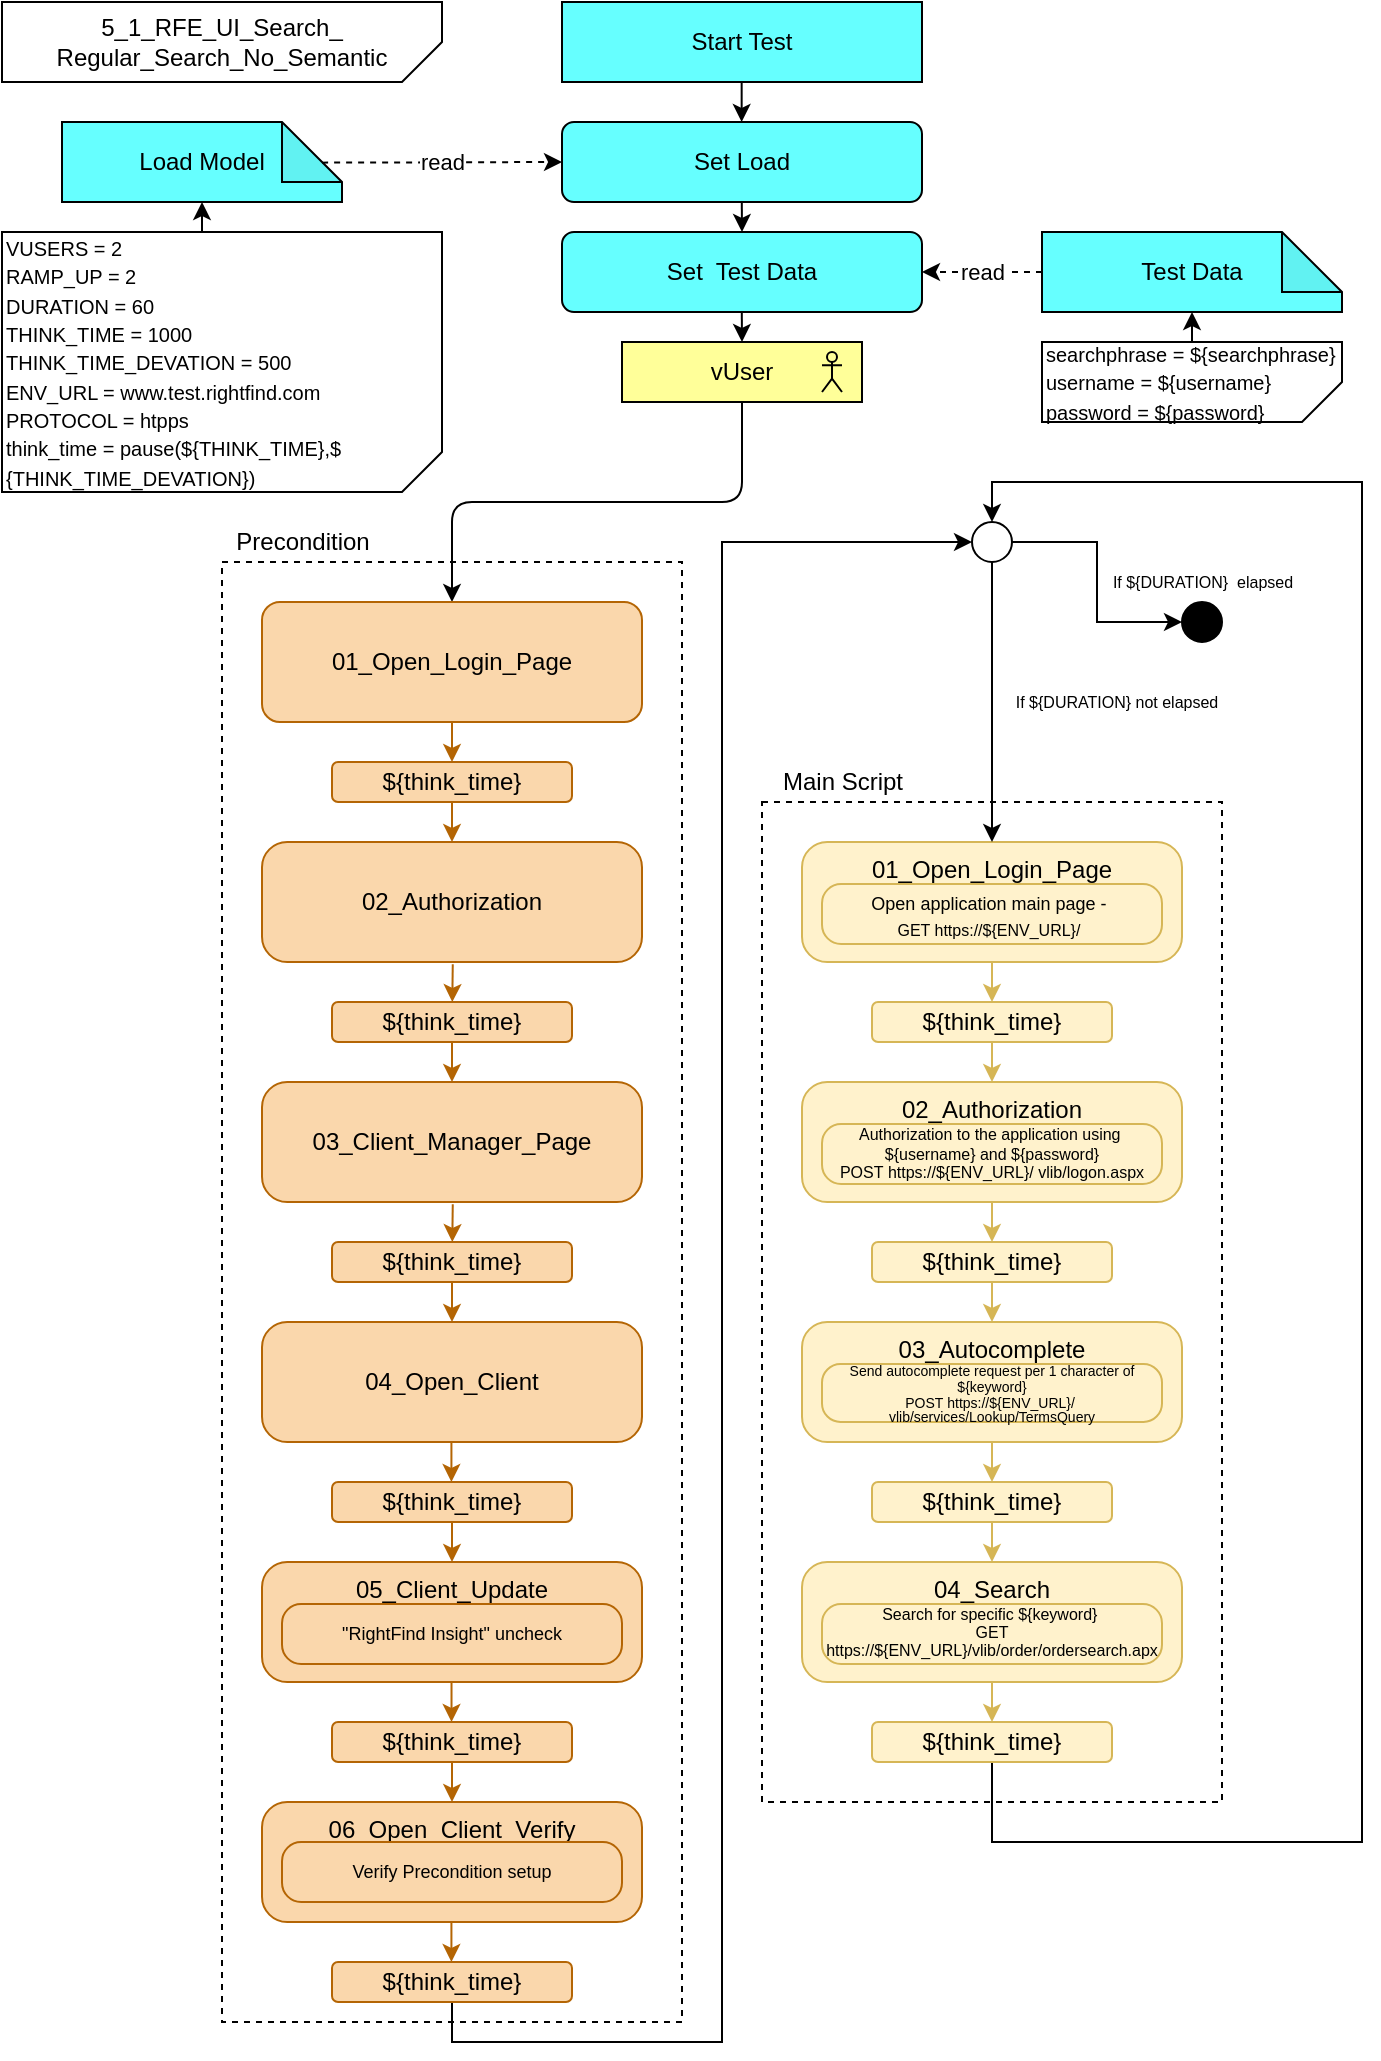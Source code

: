 <mxfile version="12.6.5" type="device"><diagram id="OmXTW-Ut-yUVkduOA3nq" name="Page-4"><mxGraphModel dx="1721" dy="483" grid="1" gridSize="10" guides="1" tooltips="1" connect="1" arrows="1" fold="1" page="1" pageScale="1" pageWidth="1100" pageHeight="1700" math="0" shadow="0"><root><mxCell id="prCoKLMmjKPRlQoRVAJy-0"/><mxCell id="prCoKLMmjKPRlQoRVAJy-1" parent="prCoKLMmjKPRlQoRVAJy-0"/><mxCell id="tPT2oc2FiSvpZ7gEvzS4-37" value="" style="rounded=0;whiteSpace=wrap;html=1;dashed=1;fillColor=none;" parent="prCoKLMmjKPRlQoRVAJy-1" vertex="1"><mxGeometry x="-970" y="420" width="230" height="730" as="geometry"/></mxCell><mxCell id="MY39cgkQ3ybZ_qoONHCJ-2" value="&lt;span style=&quot;font-size: 12px&quot;&gt;04_Search&lt;/span&gt;" style="rounded=1;whiteSpace=wrap;html=1;shadow=0;sketch=0;fontSize=8;strokeWidth=1;verticalAlign=top;arcSize=21;fillColor=#fff2cc;strokeColor=#d6b656;" parent="prCoKLMmjKPRlQoRVAJy-1" vertex="1"><mxGeometry x="-680" y="920" width="190" height="60" as="geometry"/></mxCell><mxCell id="mDBKMXb0TnK2suSDCAM2-2" value="&lt;span style=&quot;font-size: 12px&quot;&gt;03_Autocomplete&lt;/span&gt;" style="rounded=1;whiteSpace=wrap;html=1;shadow=0;sketch=0;fontSize=8;strokeWidth=1;verticalAlign=top;arcSize=21;fillColor=#fff2cc;strokeColor=#d6b656;" parent="prCoKLMmjKPRlQoRVAJy-1" vertex="1"><mxGeometry x="-680" y="800" width="190" height="60" as="geometry"/></mxCell><mxCell id="7a9F5UiezEO6zzfIrxHf-2" value="&lt;span style=&quot;font-size: 12px&quot;&gt;02_Authorization&lt;/span&gt;" style="rounded=1;whiteSpace=wrap;html=1;shadow=0;sketch=0;fontSize=8;strokeWidth=1;verticalAlign=top;arcSize=21;fillColor=#fff2cc;strokeColor=#d6b656;" parent="prCoKLMmjKPRlQoRVAJy-1" vertex="1"><mxGeometry x="-680" y="680" width="190" height="60" as="geometry"/></mxCell><mxCell id="r49vPgYYZ0eyMGNJXrCq-2" value="&lt;span style=&quot;font-size: 12px&quot;&gt;01_Open_Login_Page&lt;/span&gt;" style="rounded=1;whiteSpace=wrap;html=1;shadow=0;sketch=0;fontSize=8;strokeWidth=1;verticalAlign=top;arcSize=21;fillColor=#fff2cc;strokeColor=#d6b656;" parent="prCoKLMmjKPRlQoRVAJy-1" vertex="1"><mxGeometry x="-680" y="560" width="190" height="60" as="geometry"/></mxCell><mxCell id="GT0KU99CJju3YAaYnECA-2" value="&lt;span style=&quot;font-size: 12px&quot;&gt;06_Open_Client_Verify&lt;br&gt;&lt;/span&gt;" style="rounded=1;whiteSpace=wrap;html=1;shadow=0;sketch=0;fontSize=8;strokeWidth=1;verticalAlign=top;arcSize=21;fillColor=#fad7ac;strokeColor=#b46504;horizontal=1;" parent="prCoKLMmjKPRlQoRVAJy-1" vertex="1"><mxGeometry x="-950" y="1040" width="190" height="60" as="geometry"/></mxCell><mxCell id="nXOEQTp9WbPPBL7xN0QR-2" value="&lt;span style=&quot;font-size: 12px&quot;&gt;05_Client_Update&lt;/span&gt;" style="rounded=1;whiteSpace=wrap;html=1;shadow=0;sketch=0;fontSize=8;strokeWidth=1;verticalAlign=top;arcSize=21;fillColor=#fad7ac;strokeColor=#b46504;" parent="prCoKLMmjKPRlQoRVAJy-1" vertex="1"><mxGeometry x="-950" y="920" width="190" height="60" as="geometry"/></mxCell><mxCell id="SzMsFvC6K2k-GHRiZkAG-28" value="&lt;span style=&quot;font-size: 12px&quot;&gt;04_Open_Client&lt;/span&gt;" style="rounded=1;whiteSpace=wrap;html=1;shadow=0;sketch=0;fontSize=8;strokeWidth=1;verticalAlign=middle;arcSize=21;fillColor=#fad7ac;strokeColor=#b46504;" parent="prCoKLMmjKPRlQoRVAJy-1" vertex="1"><mxGeometry x="-950" y="800" width="190" height="60" as="geometry"/></mxCell><mxCell id="SzMsFvC6K2k-GHRiZkAG-2" value="&lt;span style=&quot;font-size: 12px&quot;&gt;03_Client_Manager_Page&lt;/span&gt;" style="rounded=1;whiteSpace=wrap;html=1;shadow=0;sketch=0;fontSize=8;strokeWidth=1;verticalAlign=middle;arcSize=21;fillColor=#fad7ac;strokeColor=#b46504;" parent="prCoKLMmjKPRlQoRVAJy-1" vertex="1"><mxGeometry x="-950" y="680" width="190" height="60" as="geometry"/></mxCell><mxCell id="BtifUGw_MiQpFWBoW4Lg-21" value="&lt;span style=&quot;font-size: 12px&quot;&gt;02_Authorization&lt;/span&gt;" style="rounded=1;whiteSpace=wrap;html=1;shadow=0;sketch=0;fontSize=8;strokeWidth=1;verticalAlign=middle;arcSize=21;fillColor=#fad7ac;strokeColor=#b46504;" parent="prCoKLMmjKPRlQoRVAJy-1" vertex="1"><mxGeometry x="-950" y="560" width="190" height="60" as="geometry"/></mxCell><mxCell id="tPT2oc2FiSvpZ7gEvzS4-39" value="" style="rounded=0;whiteSpace=wrap;html=1;dashed=1;fillColor=none;" parent="prCoKLMmjKPRlQoRVAJy-1" vertex="1"><mxGeometry x="-700" y="540" width="230" height="500" as="geometry"/></mxCell><mxCell id="y0ghU3aCqltmkXRiX_HW-0" value="Start Test" style="rounded=0;whiteSpace=wrap;html=1;fillColor=#66FFFF;" parent="prCoKLMmjKPRlQoRVAJy-1" vertex="1"><mxGeometry x="-800" y="140" width="180" height="40" as="geometry"/></mxCell><mxCell id="y0ghU3aCqltmkXRiX_HW-1" value="Set Load" style="rounded=1;whiteSpace=wrap;html=1;fillColor=#66FFFF;" parent="prCoKLMmjKPRlQoRVAJy-1" vertex="1"><mxGeometry x="-800" y="200" width="180" height="40" as="geometry"/></mxCell><mxCell id="y0ghU3aCqltmkXRiX_HW-2" value="Set&amp;nbsp; Test Data" style="rounded=1;whiteSpace=wrap;html=1;fillColor=#66FFFF;" parent="prCoKLMmjKPRlQoRVAJy-1" vertex="1"><mxGeometry x="-800" y="255" width="180" height="40" as="geometry"/></mxCell><mxCell id="y0ghU3aCqltmkXRiX_HW-3" value="Test Data" style="shape=note;whiteSpace=wrap;html=1;backgroundOutline=1;darkOpacity=0.05;fillColor=#66FFFF;" parent="prCoKLMmjKPRlQoRVAJy-1" vertex="1"><mxGeometry x="-560" y="255" width="150" height="40" as="geometry"/></mxCell><mxCell id="tPT2oc2FiSvpZ7gEvzS4-31" style="edgeStyle=orthogonalEdgeStyle;rounded=0;orthogonalLoop=1;jettySize=auto;html=1;exitX=1;exitY=0.5;exitDx=0;exitDy=0;exitPerimeter=0;entryX=0.5;entryY=1;entryDx=0;entryDy=0;entryPerimeter=0;" parent="prCoKLMmjKPRlQoRVAJy-1" source="y0ghU3aCqltmkXRiX_HW-4" target="y0ghU3aCqltmkXRiX_HW-3" edge="1"><mxGeometry relative="1" as="geometry"/></mxCell><mxCell id="y0ghU3aCqltmkXRiX_HW-4" value="&lt;font style=&quot;font-size: 10px&quot;&gt;&lt;br&gt;searchphrase = ${searchphrase}&lt;br&gt;username = ${username}&lt;br&gt;password = ${password}&lt;br&gt;&lt;br&gt;&lt;/font&gt;" style="shape=card;whiteSpace=wrap;html=1;rotation=0;sketch=0;rounded=0;shadow=0;direction=north;flipH=1;align=left;size=20;" parent="prCoKLMmjKPRlQoRVAJy-1" vertex="1"><mxGeometry x="-560" y="310" width="150" height="40" as="geometry"/></mxCell><mxCell id="y0ghU3aCqltmkXRiX_HW-5" value="" style="group;fillColor=#FFFF99;" parent="prCoKLMmjKPRlQoRVAJy-1" vertex="1" connectable="0"><mxGeometry x="-770" y="310" width="120" height="30" as="geometry"/></mxCell><mxCell id="y0ghU3aCqltmkXRiX_HW-6" value="vUser" style="rounded=0;whiteSpace=wrap;html=1;shadow=0;sketch=0;fillColor=#FFFF99;" parent="y0ghU3aCqltmkXRiX_HW-5" vertex="1"><mxGeometry width="120" height="30" as="geometry"/></mxCell><mxCell id="y0ghU3aCqltmkXRiX_HW-7" value="" style="shape=umlActor;verticalLabelPosition=bottom;verticalAlign=top;html=1;outlineConnect=0;rounded=0;shadow=0;sketch=0;fillColor=#FFFF99;" parent="y0ghU3aCqltmkXRiX_HW-5" vertex="1"><mxGeometry x="100" y="5" width="10" height="20" as="geometry"/></mxCell><mxCell id="y0ghU3aCqltmkXRiX_HW-8" value="" style="endArrow=classic;html=1;fontSize=12;" parent="prCoKLMmjKPRlQoRVAJy-1" edge="1"><mxGeometry width="50" height="50" relative="1" as="geometry"><mxPoint x="-710.17" y="180.0" as="sourcePoint"/><mxPoint x="-710.17" y="200.0" as="targetPoint"/></mxGeometry></mxCell><mxCell id="y0ghU3aCqltmkXRiX_HW-9" value="" style="endArrow=classic;html=1;fontSize=12;entryX=0.5;entryY=0;entryDx=0;entryDy=0;" parent="prCoKLMmjKPRlQoRVAJy-1" target="y0ghU3aCqltmkXRiX_HW-2" edge="1"><mxGeometry width="50" height="50" relative="1" as="geometry"><mxPoint x="-710.1" y="240.0" as="sourcePoint"/><mxPoint x="-710" y="250" as="targetPoint"/></mxGeometry></mxCell><mxCell id="y0ghU3aCqltmkXRiX_HW-10" value="" style="endArrow=classic;html=1;fontSize=12;entryX=0.5;entryY=0;entryDx=0;entryDy=0;" parent="prCoKLMmjKPRlQoRVAJy-1" edge="1"><mxGeometry width="50" height="50" relative="1" as="geometry"><mxPoint x="-710.1" y="295.0" as="sourcePoint"/><mxPoint x="-710" y="310" as="targetPoint"/></mxGeometry></mxCell><mxCell id="tPT2oc2FiSvpZ7gEvzS4-45" style="edgeStyle=orthogonalEdgeStyle;rounded=0;orthogonalLoop=1;jettySize=auto;html=1;exitX=1;exitY=0.5;exitDx=0;exitDy=0;exitPerimeter=0;entryX=0.5;entryY=1;entryDx=0;entryDy=0;entryPerimeter=0;" parent="prCoKLMmjKPRlQoRVAJy-1" source="y0ghU3aCqltmkXRiX_HW-11" target="y0ghU3aCqltmkXRiX_HW-14" edge="1"><mxGeometry relative="1" as="geometry"/></mxCell><mxCell id="y0ghU3aCqltmkXRiX_HW-11" value="&lt;font style=&quot;font-size: 10px&quot;&gt;VUSERS = 2&lt;br&gt;RAMP_UP = 2&lt;br&gt;DURATION = 60&lt;br&gt;THINK_TIME = 1000&lt;br&gt;THINK_TIME_DEVATION = 500&lt;br&gt;ENV_URL = www.test.rightfind.com&lt;br&gt;PROTOCOL = htpps&lt;br&gt;think_time = pause(${THINK_TIME},$&lt;br&gt;{THINK_TIME_DEVATION})&lt;br&gt;&lt;/font&gt;" style="shape=card;whiteSpace=wrap;html=1;rotation=0;sketch=0;rounded=0;shadow=0;direction=north;flipH=1;align=left;size=20;" parent="prCoKLMmjKPRlQoRVAJy-1" vertex="1"><mxGeometry x="-1080" y="255" width="220" height="130" as="geometry"/></mxCell><mxCell id="y0ghU3aCqltmkXRiX_HW-14" value="Load Model" style="shape=note;whiteSpace=wrap;html=1;backgroundOutline=1;darkOpacity=0.05;fillColor=#66FFFF;" parent="prCoKLMmjKPRlQoRVAJy-1" vertex="1"><mxGeometry x="-1050" y="200" width="140" height="40" as="geometry"/></mxCell><mxCell id="y0ghU3aCqltmkXRiX_HW-15" value="" style="endArrow=classic;html=1;fontSize=12;fontColor=#000000;strokeColor=#000000;dashed=1;exitX=0.929;exitY=0.508;exitDx=0;exitDy=0;exitPerimeter=0;" parent="prCoKLMmjKPRlQoRVAJy-1" source="y0ghU3aCqltmkXRiX_HW-14" edge="1"><mxGeometry relative="1" as="geometry"><mxPoint x="-860" y="219.76" as="sourcePoint"/><mxPoint x="-800" y="220.0" as="targetPoint"/></mxGeometry></mxCell><mxCell id="y0ghU3aCqltmkXRiX_HW-16" value="read" style="edgeLabel;resizable=0;html=1;align=center;verticalAlign=middle;" parent="y0ghU3aCqltmkXRiX_HW-15" connectable="0" vertex="1"><mxGeometry relative="1" as="geometry"/></mxCell><mxCell id="y0ghU3aCqltmkXRiX_HW-17" value="" style="endArrow=classic;html=1;dashed=1;fontSize=12;fontColor=#000000;strokeColor=#000000;exitX=0;exitY=0.5;exitDx=0;exitDy=0;exitPerimeter=0;entryX=1;entryY=0.5;entryDx=0;entryDy=0;" parent="prCoKLMmjKPRlQoRVAJy-1" source="y0ghU3aCqltmkXRiX_HW-3" target="y0ghU3aCqltmkXRiX_HW-2" edge="1"><mxGeometry relative="1" as="geometry"><mxPoint x="-660" y="250" as="sourcePoint"/><mxPoint x="-560" y="250" as="targetPoint"/></mxGeometry></mxCell><mxCell id="y0ghU3aCqltmkXRiX_HW-18" value="read" style="edgeLabel;resizable=0;html=1;align=center;verticalAlign=middle;" parent="y0ghU3aCqltmkXRiX_HW-17" connectable="0" vertex="1"><mxGeometry relative="1" as="geometry"/></mxCell><mxCell id="y0ghU3aCqltmkXRiX_HW-19" value="" style="endArrow=classic;html=1;fontSize=12;entryX=0.5;entryY=0;entryDx=0;entryDy=0;" parent="prCoKLMmjKPRlQoRVAJy-1" source="y0ghU3aCqltmkXRiX_HW-6" target="tPT2oc2FiSvpZ7gEvzS4-7" edge="1"><mxGeometry width="50" height="50" relative="1" as="geometry"><mxPoint x="-710.24" y="350" as="sourcePoint"/><mxPoint x="-710.14" y="365" as="targetPoint"/><Array as="points"><mxPoint x="-710" y="390"/><mxPoint x="-855" y="390"/></Array></mxGeometry></mxCell><mxCell id="tPT2oc2FiSvpZ7gEvzS4-35" style="edgeStyle=orthogonalEdgeStyle;rounded=0;orthogonalLoop=1;jettySize=auto;html=1;exitX=1;exitY=0.5;exitDx=0;exitDy=0;entryX=0;entryY=0.5;entryDx=0;entryDy=0;" parent="prCoKLMmjKPRlQoRVAJy-1" source="EV5iiKz9DGI3TdLIVW-r-0" target="YIgzwXkIvPGlzCfSX4wB-1" edge="1"><mxGeometry relative="1" as="geometry"/></mxCell><mxCell id="tPT2oc2FiSvpZ7gEvzS4-36" style="edgeStyle=orthogonalEdgeStyle;rounded=0;orthogonalLoop=1;jettySize=auto;html=1;exitX=0.5;exitY=1;exitDx=0;exitDy=0;entryX=0.5;entryY=0;entryDx=0;entryDy=0;" parent="prCoKLMmjKPRlQoRVAJy-1" source="EV5iiKz9DGI3TdLIVW-r-0" target="r49vPgYYZ0eyMGNJXrCq-2" edge="1"><mxGeometry relative="1" as="geometry"/></mxCell><mxCell id="EV5iiKz9DGI3TdLIVW-r-0" value="" style="ellipse;whiteSpace=wrap;html=1;aspect=fixed;rounded=1;shadow=0;sketch=0;fontColor=#000000;strokeWidth=1;verticalAlign=middle;fillColor=#FFFFFF;" parent="prCoKLMmjKPRlQoRVAJy-1" vertex="1"><mxGeometry x="-595" y="400" width="20" height="20" as="geometry"/></mxCell><mxCell id="EV5iiKz9DGI3TdLIVW-r-3" value="If ${DURATION} not elapsed" style="text;html=1;strokeColor=none;fillColor=none;align=center;verticalAlign=middle;whiteSpace=wrap;rounded=0;shadow=0;dashed=1;sketch=0;fontSize=8;fontColor=#000000;" parent="prCoKLMmjKPRlQoRVAJy-1" vertex="1"><mxGeometry x="-575" y="480" width="105" height="20" as="geometry"/></mxCell><mxCell id="YIgzwXkIvPGlzCfSX4wB-1" value="" style="ellipse;whiteSpace=wrap;html=1;aspect=fixed;rounded=1;shadow=0;sketch=0;fontColor=#000000;strokeWidth=1;verticalAlign=middle;fillColor=#000000;" parent="prCoKLMmjKPRlQoRVAJy-1" vertex="1"><mxGeometry x="-490" y="440" width="20" height="20" as="geometry"/></mxCell><mxCell id="2RctnZBqZ82LSv_OsgCp-2" value="If ${DURATION}&amp;nbsp; elapsed" style="text;html=1;strokeColor=none;fillColor=none;align=center;verticalAlign=middle;whiteSpace=wrap;rounded=0;shadow=0;dashed=1;sketch=0;fontSize=8;fontColor=#000000;" parent="prCoKLMmjKPRlQoRVAJy-1" vertex="1"><mxGeometry x="-532.5" y="420" width="105" height="20" as="geometry"/></mxCell><mxCell id="hldY0WKTPFfwZZhcXunv-0" value="5_1_RFE_UI_Search_&lt;br&gt;Regular_Search_No_Semantic" style="shape=card;whiteSpace=wrap;html=1;rotation=0;sketch=0;rounded=0;shadow=0;direction=north;flipH=1;align=center;size=20;" parent="prCoKLMmjKPRlQoRVAJy-1" vertex="1"><mxGeometry x="-1080" y="140" width="220" height="40" as="geometry"/></mxCell><mxCell id="tPT2oc2FiSvpZ7gEvzS4-21" style="edgeStyle=orthogonalEdgeStyle;rounded=0;orthogonalLoop=1;jettySize=auto;html=1;exitX=0.5;exitY=1;exitDx=0;exitDy=0;entryX=0.5;entryY=0;entryDx=0;entryDy=0;fillColor=#fad7ac;strokeColor=#b46504;" parent="prCoKLMmjKPRlQoRVAJy-1" source="BtifUGw_MiQpFWBoW4Lg-1" target="BtifUGw_MiQpFWBoW4Lg-21" edge="1"><mxGeometry relative="1" as="geometry"/></mxCell><mxCell id="BtifUGw_MiQpFWBoW4Lg-1" value="${think_time}" style="rounded=1;whiteSpace=wrap;html=1;shadow=0;sketch=0;strokeWidth=1;align=center;verticalAlign=middle;fillColor=#fad7ac;strokeColor=#b46504;" parent="prCoKLMmjKPRlQoRVAJy-1" vertex="1"><mxGeometry x="-915" y="520" width="120" height="20" as="geometry"/></mxCell><mxCell id="tPT2oc2FiSvpZ7gEvzS4-10" style="edgeStyle=orthogonalEdgeStyle;rounded=0;orthogonalLoop=1;jettySize=auto;html=1;exitX=0.5;exitY=1;exitDx=0;exitDy=0;entryX=0.5;entryY=0;entryDx=0;entryDy=0;fillColor=#fad7ac;strokeColor=#b46504;" parent="prCoKLMmjKPRlQoRVAJy-1" source="tPT2oc2FiSvpZ7gEvzS4-7" target="BtifUGw_MiQpFWBoW4Lg-1" edge="1"><mxGeometry relative="1" as="geometry"/></mxCell><mxCell id="tPT2oc2FiSvpZ7gEvzS4-7" value="01_Open_Login_Page" style="rounded=1;whiteSpace=wrap;html=1;fillColor=#fad7ac;strokeColor=#b46504;" parent="prCoKLMmjKPRlQoRVAJy-1" vertex="1"><mxGeometry x="-950" y="440" width="190" height="60" as="geometry"/></mxCell><mxCell id="tPT2oc2FiSvpZ7gEvzS4-42" style="edgeStyle=orthogonalEdgeStyle;rounded=0;orthogonalLoop=1;jettySize=auto;html=1;exitX=0.5;exitY=1;exitDx=0;exitDy=0;entryX=0.5;entryY=0;entryDx=0;entryDy=0;" parent="prCoKLMmjKPRlQoRVAJy-1" source="MY39cgkQ3ybZ_qoONHCJ-5" target="EV5iiKz9DGI3TdLIVW-r-0" edge="1"><mxGeometry relative="1" as="geometry"><Array as="points"><mxPoint x="-585" y="1060"/><mxPoint x="-400" y="1060"/><mxPoint x="-400" y="380"/><mxPoint x="-585" y="380"/></Array></mxGeometry></mxCell><mxCell id="MY39cgkQ3ybZ_qoONHCJ-5" value="${think_time}" style="rounded=1;whiteSpace=wrap;html=1;shadow=0;sketch=0;strokeWidth=1;align=center;verticalAlign=middle;fillColor=#fff2cc;strokeColor=#d6b656;" parent="prCoKLMmjKPRlQoRVAJy-1" vertex="1"><mxGeometry x="-645" y="1000" width="120" height="20" as="geometry"/></mxCell><mxCell id="tPT2oc2FiSvpZ7gEvzS4-29" style="edgeStyle=orthogonalEdgeStyle;rounded=0;orthogonalLoop=1;jettySize=auto;html=1;exitX=0.5;exitY=1;exitDx=0;exitDy=0;entryX=0.5;entryY=0;entryDx=0;entryDy=0;fillColor=#fff2cc;strokeColor=#d6b656;" parent="prCoKLMmjKPRlQoRVAJy-1" source="mDBKMXb0TnK2suSDCAM2-5" target="MY39cgkQ3ybZ_qoONHCJ-2" edge="1"><mxGeometry relative="1" as="geometry"/></mxCell><mxCell id="mDBKMXb0TnK2suSDCAM2-5" value="${think_time}" style="rounded=1;whiteSpace=wrap;html=1;shadow=0;sketch=0;strokeWidth=1;align=center;verticalAlign=middle;fillColor=#fff2cc;strokeColor=#d6b656;" parent="prCoKLMmjKPRlQoRVAJy-1" vertex="1"><mxGeometry x="-645" y="880" width="120" height="20" as="geometry"/></mxCell><mxCell id="tPT2oc2FiSvpZ7gEvzS4-26" style="edgeStyle=orthogonalEdgeStyle;rounded=0;orthogonalLoop=1;jettySize=auto;html=1;exitX=0.5;exitY=1;exitDx=0;exitDy=0;entryX=0.5;entryY=0;entryDx=0;entryDy=0;fillColor=#fff2cc;strokeColor=#d6b656;" parent="prCoKLMmjKPRlQoRVAJy-1" source="7a9F5UiezEO6zzfIrxHf-5" target="mDBKMXb0TnK2suSDCAM2-2" edge="1"><mxGeometry relative="1" as="geometry"/></mxCell><mxCell id="7a9F5UiezEO6zzfIrxHf-5" value="${think_time}" style="rounded=1;whiteSpace=wrap;html=1;shadow=0;sketch=0;strokeWidth=1;align=center;verticalAlign=middle;fillColor=#fff2cc;strokeColor=#d6b656;" parent="prCoKLMmjKPRlQoRVAJy-1" vertex="1"><mxGeometry x="-645" y="760" width="120" height="20" as="geometry"/></mxCell><mxCell id="tPT2oc2FiSvpZ7gEvzS4-24" style="edgeStyle=orthogonalEdgeStyle;rounded=0;orthogonalLoop=1;jettySize=auto;html=1;exitX=0.5;exitY=1;exitDx=0;exitDy=0;entryX=0.5;entryY=0;entryDx=0;entryDy=0;fillColor=#fff2cc;strokeColor=#d6b656;" parent="prCoKLMmjKPRlQoRVAJy-1" source="r49vPgYYZ0eyMGNJXrCq-5" target="7a9F5UiezEO6zzfIrxHf-2" edge="1"><mxGeometry relative="1" as="geometry"/></mxCell><mxCell id="r49vPgYYZ0eyMGNJXrCq-5" value="${think_time}" style="rounded=1;whiteSpace=wrap;html=1;shadow=0;sketch=0;strokeWidth=1;align=center;verticalAlign=middle;fillColor=#fff2cc;strokeColor=#d6b656;" parent="prCoKLMmjKPRlQoRVAJy-1" vertex="1"><mxGeometry x="-645" y="640" width="120" height="20" as="geometry"/></mxCell><mxCell id="tPT2oc2FiSvpZ7gEvzS4-32" style="edgeStyle=orthogonalEdgeStyle;rounded=0;orthogonalLoop=1;jettySize=auto;html=1;exitX=0.5;exitY=1;exitDx=0;exitDy=0;" parent="prCoKLMmjKPRlQoRVAJy-1" source="GT0KU99CJju3YAaYnECA-3" target="EV5iiKz9DGI3TdLIVW-r-0" edge="1"><mxGeometry relative="1" as="geometry"><Array as="points"><mxPoint x="-855" y="1160"/><mxPoint x="-720" y="1160"/><mxPoint x="-720" y="410"/></Array></mxGeometry></mxCell><mxCell id="GT0KU99CJju3YAaYnECA-3" value="${think_time}" style="rounded=1;whiteSpace=wrap;html=1;shadow=0;sketch=0;strokeWidth=1;align=center;verticalAlign=middle;fillColor=#fad7ac;strokeColor=#b46504;" parent="prCoKLMmjKPRlQoRVAJy-1" vertex="1"><mxGeometry x="-915" y="1120" width="120" height="20" as="geometry"/></mxCell><mxCell id="GT0KU99CJju3YAaYnECA-5" value="" style="endArrow=classic;html=1;fontSize=12;fillColor=#fad7ac;strokeColor=#b46504;" parent="prCoKLMmjKPRlQoRVAJy-1" edge="1"><mxGeometry x="-950" y="1040" width="50" height="50" as="geometry"><mxPoint x="-855.29" y="1100" as="sourcePoint"/><mxPoint x="-855.29" y="1120" as="targetPoint"/></mxGeometry></mxCell><mxCell id="tPT2oc2FiSvpZ7gEvzS4-18" style="edgeStyle=orthogonalEdgeStyle;rounded=0;orthogonalLoop=1;jettySize=auto;html=1;exitX=0.5;exitY=1;exitDx=0;exitDy=0;entryX=0.5;entryY=0;entryDx=0;entryDy=0;fillColor=#fad7ac;strokeColor=#b46504;" parent="prCoKLMmjKPRlQoRVAJy-1" source="SzMsFvC6K2k-GHRiZkAG-29" target="nXOEQTp9WbPPBL7xN0QR-2" edge="1"><mxGeometry relative="1" as="geometry"/></mxCell><mxCell id="tPT2oc2FiSvpZ7gEvzS4-19" style="edgeStyle=orthogonalEdgeStyle;rounded=0;orthogonalLoop=1;jettySize=auto;html=1;exitX=0.5;exitY=1;exitDx=0;exitDy=0;entryX=0.5;entryY=0;entryDx=0;entryDy=0;fillColor=#fad7ac;strokeColor=#b46504;" parent="prCoKLMmjKPRlQoRVAJy-1" source="nXOEQTp9WbPPBL7xN0QR-5" target="GT0KU99CJju3YAaYnECA-2" edge="1"><mxGeometry relative="1" as="geometry"/></mxCell><mxCell id="tPT2oc2FiSvpZ7gEvzS4-20" style="edgeStyle=orthogonalEdgeStyle;rounded=0;orthogonalLoop=1;jettySize=auto;html=1;exitX=0.5;exitY=1;exitDx=0;exitDy=0;entryX=0.5;entryY=0;entryDx=0;entryDy=0;fillColor=#fad7ac;strokeColor=#b46504;" parent="prCoKLMmjKPRlQoRVAJy-1" source="SzMsFvC6K2k-GHRiZkAG-3" target="SzMsFvC6K2k-GHRiZkAG-28" edge="1"><mxGeometry relative="1" as="geometry"/></mxCell><mxCell id="tPT2oc2FiSvpZ7gEvzS4-22" style="edgeStyle=orthogonalEdgeStyle;rounded=0;orthogonalLoop=1;jettySize=auto;html=1;exitX=0.5;exitY=1;exitDx=0;exitDy=0;entryX=0.5;entryY=0;entryDx=0;entryDy=0;fillColor=#fad7ac;strokeColor=#b46504;" parent="prCoKLMmjKPRlQoRVAJy-1" source="BtifUGw_MiQpFWBoW4Lg-22" target="SzMsFvC6K2k-GHRiZkAG-2" edge="1"><mxGeometry relative="1" as="geometry"/></mxCell><mxCell id="tPT2oc2FiSvpZ7gEvzS4-23" style="edgeStyle=orthogonalEdgeStyle;rounded=0;orthogonalLoop=1;jettySize=auto;html=1;exitX=0.5;exitY=1;exitDx=0;exitDy=0;entryX=0.5;entryY=0;entryDx=0;entryDy=0;fillColor=#fff2cc;strokeColor=#d6b656;" parent="prCoKLMmjKPRlQoRVAJy-1" source="r49vPgYYZ0eyMGNJXrCq-2" target="r49vPgYYZ0eyMGNJXrCq-5" edge="1"><mxGeometry relative="1" as="geometry"/></mxCell><mxCell id="tPT2oc2FiSvpZ7gEvzS4-25" style="edgeStyle=orthogonalEdgeStyle;rounded=0;orthogonalLoop=1;jettySize=auto;html=1;exitX=0.5;exitY=1;exitDx=0;exitDy=0;entryX=0.5;entryY=0;entryDx=0;entryDy=0;fillColor=#fff2cc;strokeColor=#d6b656;" parent="prCoKLMmjKPRlQoRVAJy-1" source="7a9F5UiezEO6zzfIrxHf-2" target="7a9F5UiezEO6zzfIrxHf-5" edge="1"><mxGeometry relative="1" as="geometry"/></mxCell><mxCell id="tPT2oc2FiSvpZ7gEvzS4-28" style="edgeStyle=orthogonalEdgeStyle;rounded=0;orthogonalLoop=1;jettySize=auto;html=1;exitX=0.5;exitY=1;exitDx=0;exitDy=0;entryX=0.5;entryY=0;entryDx=0;entryDy=0;fillColor=#fff2cc;strokeColor=#d6b656;" parent="prCoKLMmjKPRlQoRVAJy-1" source="mDBKMXb0TnK2suSDCAM2-2" target="mDBKMXb0TnK2suSDCAM2-5" edge="1"><mxGeometry relative="1" as="geometry"/></mxCell><mxCell id="tPT2oc2FiSvpZ7gEvzS4-30" style="edgeStyle=orthogonalEdgeStyle;rounded=0;orthogonalLoop=1;jettySize=auto;html=1;exitX=0.5;exitY=1;exitDx=0;exitDy=0;entryX=0.5;entryY=0;entryDx=0;entryDy=0;fillColor=#fff2cc;strokeColor=#d6b656;" parent="prCoKLMmjKPRlQoRVAJy-1" source="MY39cgkQ3ybZ_qoONHCJ-2" target="MY39cgkQ3ybZ_qoONHCJ-5" edge="1"><mxGeometry relative="1" as="geometry"/></mxCell><mxCell id="tPT2oc2FiSvpZ7gEvzS4-38" value="Precondition" style="text;html=1;align=center;verticalAlign=middle;resizable=0;points=[];autosize=1;strokeColor=none;" parent="prCoKLMmjKPRlQoRVAJy-1" vertex="1"><mxGeometry x="-970" y="400" width="80" height="20" as="geometry"/></mxCell><mxCell id="tPT2oc2FiSvpZ7gEvzS4-40" value="Main Script" style="text;html=1;align=center;verticalAlign=middle;resizable=0;points=[];autosize=1;strokeColor=none;" parent="prCoKLMmjKPRlQoRVAJy-1" vertex="1"><mxGeometry x="-700" y="520" width="80" height="20" as="geometry"/></mxCell><mxCell id="BtifUGw_MiQpFWBoW4Lg-22" value="${think_time}" style="rounded=1;whiteSpace=wrap;html=1;shadow=0;sketch=0;strokeWidth=1;align=center;verticalAlign=middle;fillColor=#fad7ac;strokeColor=#b46504;" parent="prCoKLMmjKPRlQoRVAJy-1" vertex="1"><mxGeometry x="-915" y="640" width="120" height="20" as="geometry"/></mxCell><mxCell id="BtifUGw_MiQpFWBoW4Lg-24" value="" style="endArrow=classic;html=1;fontSize=12;exitX=0.502;exitY=1.019;exitDx=0;exitDy=0;exitPerimeter=0;fillColor=#fad7ac;strokeColor=#b46504;" parent="prCoKLMmjKPRlQoRVAJy-1" source="BtifUGw_MiQpFWBoW4Lg-21" edge="1"><mxGeometry x="-950" y="560" width="50" height="50" as="geometry"><mxPoint x="-855" y="627" as="sourcePoint"/><mxPoint x="-854.85" y="640" as="targetPoint"/></mxGeometry></mxCell><mxCell id="SzMsFvC6K2k-GHRiZkAG-3" value="${think_time}" style="rounded=1;whiteSpace=wrap;html=1;shadow=0;sketch=0;strokeWidth=1;align=center;verticalAlign=middle;fillColor=#fad7ac;strokeColor=#b46504;" parent="prCoKLMmjKPRlQoRVAJy-1" vertex="1"><mxGeometry x="-915" y="760" width="120" height="20" as="geometry"/></mxCell><mxCell id="SzMsFvC6K2k-GHRiZkAG-5" value="" style="endArrow=classic;html=1;fontSize=12;exitX=0.502;exitY=1.019;exitDx=0;exitDy=0;exitPerimeter=0;fillColor=#fad7ac;strokeColor=#b46504;" parent="prCoKLMmjKPRlQoRVAJy-1" source="SzMsFvC6K2k-GHRiZkAG-2" edge="1"><mxGeometry x="-950" y="680" width="50" height="50" as="geometry"><mxPoint x="-855" y="747" as="sourcePoint"/><mxPoint x="-854.85" y="760" as="targetPoint"/></mxGeometry></mxCell><mxCell id="SzMsFvC6K2k-GHRiZkAG-29" value="${think_time}" style="rounded=1;whiteSpace=wrap;html=1;shadow=0;sketch=0;strokeWidth=1;align=center;verticalAlign=middle;fillColor=#fad7ac;strokeColor=#b46504;" parent="prCoKLMmjKPRlQoRVAJy-1" vertex="1"><mxGeometry x="-915" y="880" width="120" height="20" as="geometry"/></mxCell><mxCell id="SzMsFvC6K2k-GHRiZkAG-31" value="" style="endArrow=classic;html=1;fontSize=12;fillColor=#fad7ac;strokeColor=#b46504;" parent="prCoKLMmjKPRlQoRVAJy-1" edge="1"><mxGeometry x="-950" y="800" width="50" height="50" as="geometry"><mxPoint x="-855.29" y="860" as="sourcePoint"/><mxPoint x="-855.29" y="880" as="targetPoint"/></mxGeometry></mxCell><mxCell id="nXOEQTp9WbPPBL7xN0QR-4" value="" style="endArrow=classic;html=1;fontSize=12;fillColor=#fad7ac;strokeColor=#b46504;" parent="prCoKLMmjKPRlQoRVAJy-1" edge="1"><mxGeometry x="-950" y="920" width="50" height="50" as="geometry"><mxPoint x="-855.24" y="980" as="sourcePoint"/><mxPoint x="-855.24" y="1000" as="targetPoint"/></mxGeometry></mxCell><mxCell id="nXOEQTp9WbPPBL7xN0QR-5" value="${think_time}" style="rounded=1;whiteSpace=wrap;html=1;shadow=0;sketch=0;strokeWidth=1;align=center;verticalAlign=middle;fillColor=#fad7ac;strokeColor=#b46504;" parent="prCoKLMmjKPRlQoRVAJy-1" vertex="1"><mxGeometry x="-915" y="1000" width="120" height="20" as="geometry"/></mxCell><mxCell id="nXOEQTp9WbPPBL7xN0QR-3" value="&lt;div style=&quot;box-sizing: border-box&quot;&gt;&lt;span style=&quot;font-size: 9px&quot;&gt;&quot;RightFind Insight&quot; uncheck&lt;/span&gt;&lt;br&gt;&lt;/div&gt;" style="rounded=1;whiteSpace=wrap;html=1;shadow=0;sketch=0;fontSize=8;strokeWidth=1;verticalAlign=middle;arcSize=32;fillColor=#fad7ac;strokeColor=#b46504;" parent="prCoKLMmjKPRlQoRVAJy-1" vertex="1"><mxGeometry x="-940" y="941" width="170" height="30" as="geometry"/></mxCell><mxCell id="r49vPgYYZ0eyMGNJXrCq-3" value="&lt;div style=&quot;box-sizing: border-box&quot;&gt;&lt;div style=&quot;font-size: 12px ; box-sizing: border-box&quot;&gt;&lt;font style=&quot;font-size: 9px&quot;&gt;Open application main page -&lt;/font&gt;&lt;font style=&quot;font-size: 11px&quot;&gt;&amp;nbsp;&lt;/font&gt;&lt;br&gt;&lt;/div&gt;GET https://${ENV_URL}/&lt;font style=&quot;font-size: 11px&quot;&gt;&amp;nbsp;&lt;/font&gt;&lt;br&gt;&lt;/div&gt;" style="rounded=1;whiteSpace=wrap;html=1;shadow=0;sketch=0;fontSize=8;strokeWidth=1;verticalAlign=middle;arcSize=32;fillColor=#fff2cc;strokeColor=#d6b656;" parent="prCoKLMmjKPRlQoRVAJy-1" vertex="1"><mxGeometry x="-670" y="581" width="170" height="30" as="geometry"/></mxCell><mxCell id="7a9F5UiezEO6zzfIrxHf-3" value="&lt;div style=&quot;box-sizing: border-box&quot;&gt;&lt;div style=&quot;font-size: 12px ; box-sizing: border-box&quot;&gt;&lt;div style=&quot;font-size: 8px ; box-sizing: border-box&quot;&gt;Authorization to the application using&amp;nbsp;&lt;/div&gt;&lt;div style=&quot;font-size: 8px ; box-sizing: border-box&quot;&gt;${username}&amp;nbsp;and ${password}&lt;/div&gt;&lt;div style=&quot;font-size: 8px ; box-sizing: border-box&quot;&gt;POST&amp;nbsp;https://${ENV_URL}/&amp;nbsp;vlib/logon.aspx&lt;/div&gt;&lt;/div&gt;&lt;/div&gt;" style="rounded=1;whiteSpace=wrap;html=1;shadow=0;sketch=0;fontSize=8;strokeWidth=1;verticalAlign=middle;arcSize=32;fillColor=#fff2cc;strokeColor=#d6b656;" parent="prCoKLMmjKPRlQoRVAJy-1" vertex="1"><mxGeometry x="-670" y="701" width="170" height="30" as="geometry"/></mxCell><mxCell id="mDBKMXb0TnK2suSDCAM2-3" value="&lt;div style=&quot;box-sizing: border-box&quot;&gt;&lt;div style=&quot;box-sizing: border-box ; font-size: 7px&quot;&gt;&lt;div style=&quot;box-sizing: border-box ; line-height: 110%&quot;&gt;Send autocomplete request per 1 character of ${keyword}&lt;br style=&quot;font-size: 12px&quot;&gt;POST&amp;nbsp;https://${ENV_URL}/&amp;nbsp;&lt;/div&gt;&lt;div style=&quot;box-sizing: border-box ; line-height: 110%&quot;&gt;vlib/services/Lookup/TermsQuery&lt;br&gt;&lt;/div&gt;&lt;/div&gt;&lt;/div&gt;" style="rounded=1;whiteSpace=wrap;html=1;shadow=0;sketch=0;fontSize=8;strokeWidth=1;verticalAlign=middle;arcSize=32;fillColor=#fff2cc;strokeColor=#d6b656;" parent="prCoKLMmjKPRlQoRVAJy-1" vertex="1"><mxGeometry x="-670" y="821" width="170" height="29" as="geometry"/></mxCell><mxCell id="MY39cgkQ3ybZ_qoONHCJ-3" value="&lt;div style=&quot;box-sizing: border-box&quot;&gt;&lt;div style=&quot;font-size: 12px ; box-sizing: border-box&quot;&gt;&lt;div style=&quot;font-size: 8px ; box-sizing: border-box ; line-height: 110%&quot;&gt;&lt;div style=&quot;box-sizing: border-box&quot;&gt;Search for specific ${keyword}&amp;nbsp;&lt;/div&gt;&lt;div style=&quot;box-sizing: border-box&quot;&gt;&lt;span style=&quot;line-height: 4px&quot;&gt;GET&lt;/span&gt;&lt;/div&gt;&lt;div style=&quot;box-sizing: border-box&quot;&gt;&lt;span style=&quot;line-height: 8.8px&quot;&gt;https://${ENV_URL}/vlib/order/ordersearch.apx&lt;/span&gt;&lt;/div&gt;&lt;/div&gt;&lt;/div&gt;&lt;/div&gt;" style="rounded=1;whiteSpace=wrap;html=1;shadow=0;sketch=0;fontSize=8;strokeWidth=1;verticalAlign=middle;arcSize=32;fillColor=#fff2cc;strokeColor=#d6b656;" parent="prCoKLMmjKPRlQoRVAJy-1" vertex="1"><mxGeometry x="-670" y="941" width="170" height="30" as="geometry"/></mxCell><mxCell id="tPT2oc2FiSvpZ7gEvzS4-44" value="&lt;div style=&quot;box-sizing: border-box&quot;&gt;&lt;span style=&quot;font-size: 9px&quot;&gt;Verify Precondition setup&lt;/span&gt;&lt;/div&gt;" style="rounded=1;whiteSpace=wrap;html=1;shadow=0;sketch=0;fontSize=8;strokeWidth=1;verticalAlign=middle;arcSize=32;fillColor=#fad7ac;strokeColor=#b46504;" parent="prCoKLMmjKPRlQoRVAJy-1" vertex="1"><mxGeometry x="-940" y="1060" width="170" height="30" as="geometry"/></mxCell></root></mxGraphModel></diagram></mxfile>